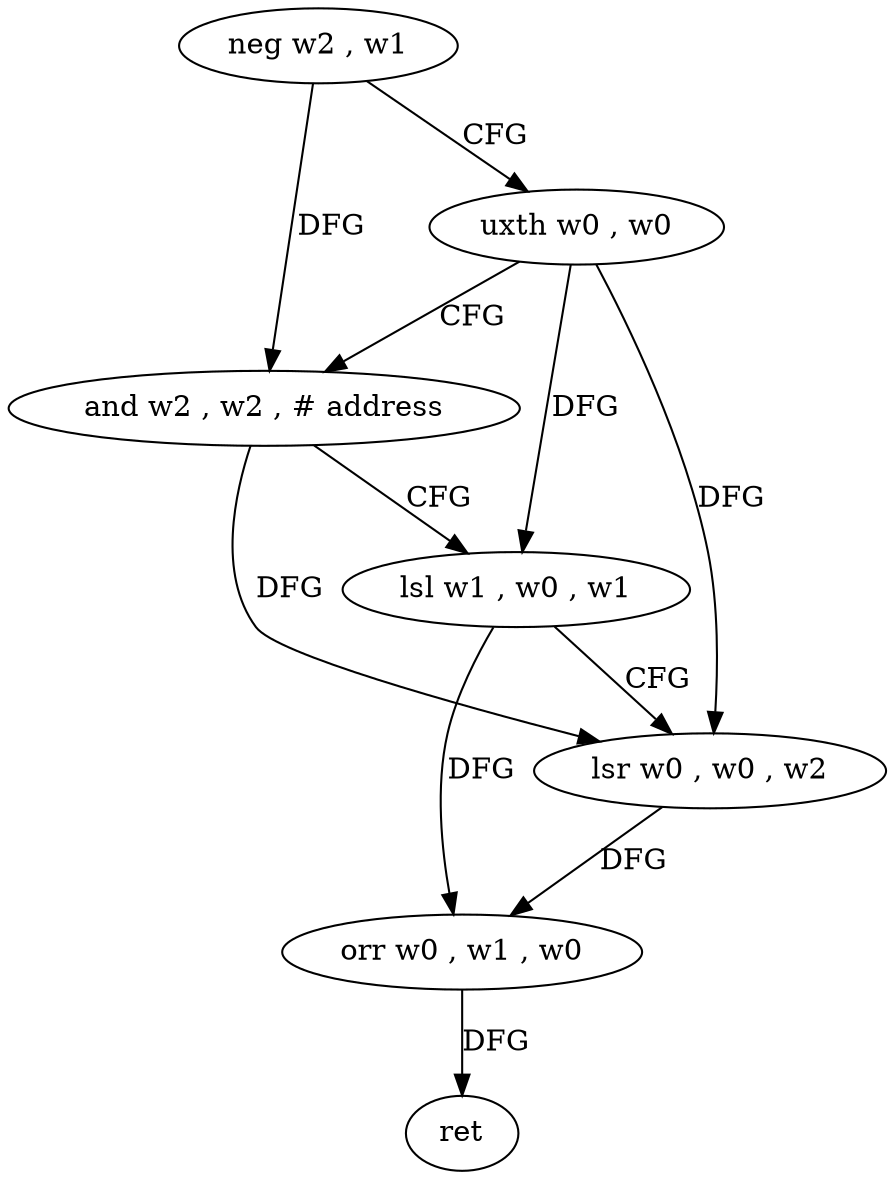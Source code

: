 digraph "func" {
"155336" [label = "neg w2 , w1" ]
"155340" [label = "uxth w0 , w0" ]
"155344" [label = "and w2 , w2 , # address" ]
"155348" [label = "lsl w1 , w0 , w1" ]
"155352" [label = "lsr w0 , w0 , w2" ]
"155356" [label = "orr w0 , w1 , w0" ]
"155360" [label = "ret" ]
"155336" -> "155340" [ label = "CFG" ]
"155336" -> "155344" [ label = "DFG" ]
"155340" -> "155344" [ label = "CFG" ]
"155340" -> "155348" [ label = "DFG" ]
"155340" -> "155352" [ label = "DFG" ]
"155344" -> "155348" [ label = "CFG" ]
"155344" -> "155352" [ label = "DFG" ]
"155348" -> "155352" [ label = "CFG" ]
"155348" -> "155356" [ label = "DFG" ]
"155352" -> "155356" [ label = "DFG" ]
"155356" -> "155360" [ label = "DFG" ]
}
